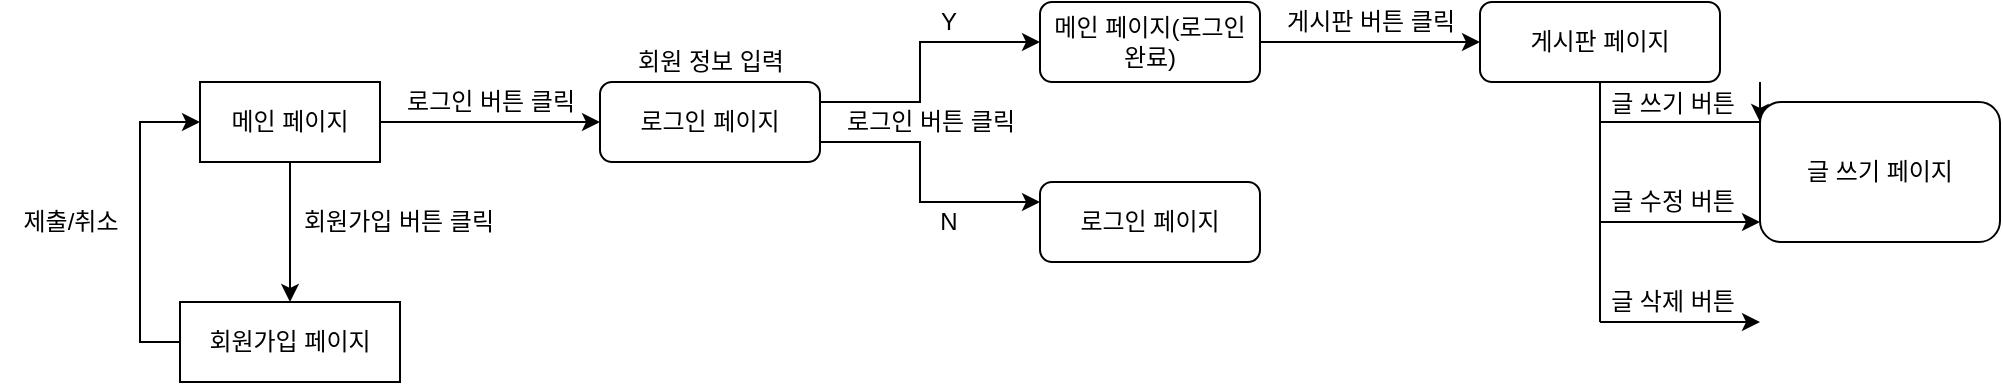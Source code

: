 <mxfile version="15.9.6" type="github">
  <diagram id="EH3msbrBh5q5FY1jK0Du" name="Page-1">
    <mxGraphModel dx="1865" dy="547" grid="1" gridSize="10" guides="1" tooltips="1" connect="1" arrows="1" fold="1" page="1" pageScale="1" pageWidth="827" pageHeight="1169" math="0" shadow="0">
      <root>
        <mxCell id="0" />
        <mxCell id="1" parent="0" />
        <mxCell id="LaMB57XvXJdHoyUf_VVx-10" value="" style="edgeStyle=orthogonalEdgeStyle;rounded=0;orthogonalLoop=1;jettySize=auto;html=1;" parent="1" source="LaMB57XvXJdHoyUf_VVx-2" target="LaMB57XvXJdHoyUf_VVx-9" edge="1">
          <mxGeometry relative="1" as="geometry" />
        </mxCell>
        <mxCell id="LaMB57XvXJdHoyUf_VVx-2" value="메인 페이지" style="rounded=0;whiteSpace=wrap;html=1;" parent="1" vertex="1">
          <mxGeometry x="10" y="50" width="90" height="40" as="geometry" />
        </mxCell>
        <mxCell id="LaMB57XvXJdHoyUf_VVx-3" value="" style="endArrow=classic;html=1;rounded=0;entryX=0;entryY=0.5;entryDx=0;entryDy=0;" parent="1" target="LaMB57XvXJdHoyUf_VVx-6" edge="1">
          <mxGeometry width="50" height="50" relative="1" as="geometry">
            <mxPoint x="100" y="70" as="sourcePoint" />
            <mxPoint x="180" y="70" as="targetPoint" />
            <Array as="points" />
          </mxGeometry>
        </mxCell>
        <mxCell id="LaMB57XvXJdHoyUf_VVx-5" value="로그인 버튼 클릭" style="text;html=1;align=center;verticalAlign=middle;resizable=0;points=[];autosize=1;strokeColor=none;fillColor=none;" parent="1" vertex="1">
          <mxGeometry x="100" y="50" width="110" height="20" as="geometry" />
        </mxCell>
        <mxCell id="LaMB57XvXJdHoyUf_VVx-19" value="" style="edgeStyle=orthogonalEdgeStyle;rounded=0;orthogonalLoop=1;jettySize=auto;html=1;" parent="1" source="LaMB57XvXJdHoyUf_VVx-6" target="LaMB57XvXJdHoyUf_VVx-18" edge="1">
          <mxGeometry relative="1" as="geometry">
            <Array as="points">
              <mxPoint x="370" y="60" />
              <mxPoint x="370" y="30" />
            </Array>
          </mxGeometry>
        </mxCell>
        <mxCell id="LaMB57XvXJdHoyUf_VVx-6" value="로그인 페이지" style="rounded=1;whiteSpace=wrap;html=1;" parent="1" vertex="1">
          <mxGeometry x="210" y="50" width="110" height="40" as="geometry" />
        </mxCell>
        <mxCell id="M4ED3lmORWMHatyZqBaW-10" style="edgeStyle=orthogonalEdgeStyle;rounded=0;orthogonalLoop=1;jettySize=auto;html=1;exitX=0;exitY=0.5;exitDx=0;exitDy=0;entryX=0;entryY=0.5;entryDx=0;entryDy=0;" edge="1" parent="1" source="LaMB57XvXJdHoyUf_VVx-9" target="LaMB57XvXJdHoyUf_VVx-2">
          <mxGeometry relative="1" as="geometry" />
        </mxCell>
        <mxCell id="LaMB57XvXJdHoyUf_VVx-9" value="회원가입 페이지" style="whiteSpace=wrap;html=1;rounded=0;" parent="1" vertex="1">
          <mxGeometry y="160" width="110" height="40" as="geometry" />
        </mxCell>
        <mxCell id="M4ED3lmORWMHatyZqBaW-13" value="" style="edgeStyle=orthogonalEdgeStyle;rounded=0;orthogonalLoop=1;jettySize=auto;html=1;" edge="1" parent="1" source="LaMB57XvXJdHoyUf_VVx-18" target="M4ED3lmORWMHatyZqBaW-12">
          <mxGeometry relative="1" as="geometry" />
        </mxCell>
        <mxCell id="LaMB57XvXJdHoyUf_VVx-18" value="메인 페이지(로그인 완료)" style="rounded=1;whiteSpace=wrap;html=1;" parent="1" vertex="1">
          <mxGeometry x="430" y="10" width="110" height="40" as="geometry" />
        </mxCell>
        <mxCell id="LaMB57XvXJdHoyUf_VVx-20" value="로그인 버튼 클릭" style="text;html=1;align=center;verticalAlign=middle;resizable=0;points=[];autosize=1;strokeColor=none;fillColor=none;" parent="1" vertex="1">
          <mxGeometry x="320" y="60" width="110" height="20" as="geometry" />
        </mxCell>
        <mxCell id="LaMB57XvXJdHoyUf_VVx-31" value="회원 정보 입력" style="text;html=1;align=center;verticalAlign=middle;resizable=0;points=[];autosize=1;strokeColor=none;fillColor=none;" parent="1" vertex="1">
          <mxGeometry x="220" y="30" width="90" height="20" as="geometry" />
        </mxCell>
        <mxCell id="LaMB57XvXJdHoyUf_VVx-34" value="" style="endArrow=classic;html=1;rounded=0;entryX=0;entryY=0.25;entryDx=0;entryDy=0;" parent="1" target="LaMB57XvXJdHoyUf_VVx-35" edge="1">
          <mxGeometry width="50" height="50" relative="1" as="geometry">
            <mxPoint x="320" y="80" as="sourcePoint" />
            <mxPoint x="430" y="120" as="targetPoint" />
            <Array as="points">
              <mxPoint x="370" y="80" />
              <mxPoint x="370" y="110" />
            </Array>
          </mxGeometry>
        </mxCell>
        <mxCell id="LaMB57XvXJdHoyUf_VVx-35" value="로그인 페이지" style="rounded=1;whiteSpace=wrap;html=1;" parent="1" vertex="1">
          <mxGeometry x="430" y="100" width="110" height="40" as="geometry" />
        </mxCell>
        <mxCell id="LaMB57XvXJdHoyUf_VVx-37" value="Y" style="text;html=1;align=center;verticalAlign=middle;resizable=0;points=[];autosize=1;strokeColor=none;fillColor=none;" parent="1" vertex="1">
          <mxGeometry x="374" y="10" width="20" height="20" as="geometry" />
        </mxCell>
        <mxCell id="LaMB57XvXJdHoyUf_VVx-38" value="N" style="text;html=1;align=center;verticalAlign=middle;resizable=0;points=[];autosize=1;strokeColor=none;fillColor=none;" parent="1" vertex="1">
          <mxGeometry x="374" y="110" width="20" height="20" as="geometry" />
        </mxCell>
        <mxCell id="M4ED3lmORWMHatyZqBaW-8" value="회원가입 버튼 클릭" style="text;html=1;align=center;verticalAlign=middle;resizable=0;points=[];autosize=1;strokeColor=none;fillColor=none;" vertex="1" parent="1">
          <mxGeometry x="49" y="110" width="120" height="20" as="geometry" />
        </mxCell>
        <mxCell id="M4ED3lmORWMHatyZqBaW-11" value="제출/취소" style="text;html=1;align=center;verticalAlign=middle;resizable=0;points=[];autosize=1;strokeColor=none;fillColor=none;" vertex="1" parent="1">
          <mxGeometry x="-90" y="110" width="70" height="20" as="geometry" />
        </mxCell>
        <mxCell id="M4ED3lmORWMHatyZqBaW-15" style="edgeStyle=orthogonalEdgeStyle;rounded=0;orthogonalLoop=1;jettySize=auto;html=1;exitX=0.5;exitY=1;exitDx=0;exitDy=0;" edge="1" parent="1" source="M4ED3lmORWMHatyZqBaW-12">
          <mxGeometry relative="1" as="geometry">
            <mxPoint x="790" y="70" as="targetPoint" />
          </mxGeometry>
        </mxCell>
        <mxCell id="M4ED3lmORWMHatyZqBaW-16" style="edgeStyle=orthogonalEdgeStyle;rounded=0;orthogonalLoop=1;jettySize=auto;html=1;exitX=0.5;exitY=1;exitDx=0;exitDy=0;" edge="1" parent="1" source="M4ED3lmORWMHatyZqBaW-12">
          <mxGeometry relative="1" as="geometry">
            <mxPoint x="710" y="50" as="targetPoint" />
          </mxGeometry>
        </mxCell>
        <mxCell id="M4ED3lmORWMHatyZqBaW-12" value="게시판 페이지" style="whiteSpace=wrap;html=1;rounded=1;" vertex="1" parent="1">
          <mxGeometry x="650" y="10" width="120" height="40" as="geometry" />
        </mxCell>
        <mxCell id="M4ED3lmORWMHatyZqBaW-14" value="게시판 버튼 클릭" style="text;html=1;align=center;verticalAlign=middle;resizable=0;points=[];autosize=1;strokeColor=none;fillColor=none;" vertex="1" parent="1">
          <mxGeometry x="540" y="10" width="110" height="20" as="geometry" />
        </mxCell>
        <mxCell id="M4ED3lmORWMHatyZqBaW-17" value="" style="endArrow=none;html=1;rounded=0;" edge="1" parent="1">
          <mxGeometry width="50" height="50" relative="1" as="geometry">
            <mxPoint x="710" y="170" as="sourcePoint" />
            <mxPoint x="710" y="70" as="targetPoint" />
          </mxGeometry>
        </mxCell>
        <mxCell id="M4ED3lmORWMHatyZqBaW-18" value="글 쓰기 버튼" style="text;html=1;align=center;verticalAlign=middle;resizable=0;points=[];autosize=1;strokeColor=none;fillColor=none;" vertex="1" parent="1">
          <mxGeometry x="706" y="51" width="80" height="20" as="geometry" />
        </mxCell>
        <mxCell id="M4ED3lmORWMHatyZqBaW-19" value="" style="endArrow=classic;html=1;rounded=0;" edge="1" parent="1">
          <mxGeometry width="50" height="50" relative="1" as="geometry">
            <mxPoint x="710" y="120" as="sourcePoint" />
            <mxPoint x="790" y="120" as="targetPoint" />
            <Array as="points" />
          </mxGeometry>
        </mxCell>
        <mxCell id="M4ED3lmORWMHatyZqBaW-20" value="글 수정 버튼" style="text;html=1;align=center;verticalAlign=middle;resizable=0;points=[];autosize=1;strokeColor=none;fillColor=none;" vertex="1" parent="1">
          <mxGeometry x="706" y="100" width="80" height="20" as="geometry" />
        </mxCell>
        <mxCell id="M4ED3lmORWMHatyZqBaW-22" value="" style="endArrow=classic;html=1;rounded=0;" edge="1" parent="1">
          <mxGeometry width="50" height="50" relative="1" as="geometry">
            <mxPoint x="710" y="170" as="sourcePoint" />
            <mxPoint x="790" y="170" as="targetPoint" />
          </mxGeometry>
        </mxCell>
        <mxCell id="M4ED3lmORWMHatyZqBaW-23" value="글 삭제 버튼" style="text;html=1;align=center;verticalAlign=middle;resizable=0;points=[];autosize=1;strokeColor=none;fillColor=none;" vertex="1" parent="1">
          <mxGeometry x="706" y="150" width="80" height="20" as="geometry" />
        </mxCell>
        <mxCell id="M4ED3lmORWMHatyZqBaW-24" value="글 쓰기 페이지" style="rounded=1;whiteSpace=wrap;html=1;" vertex="1" parent="1">
          <mxGeometry x="790" y="60" width="120" height="70" as="geometry" />
        </mxCell>
      </root>
    </mxGraphModel>
  </diagram>
</mxfile>
